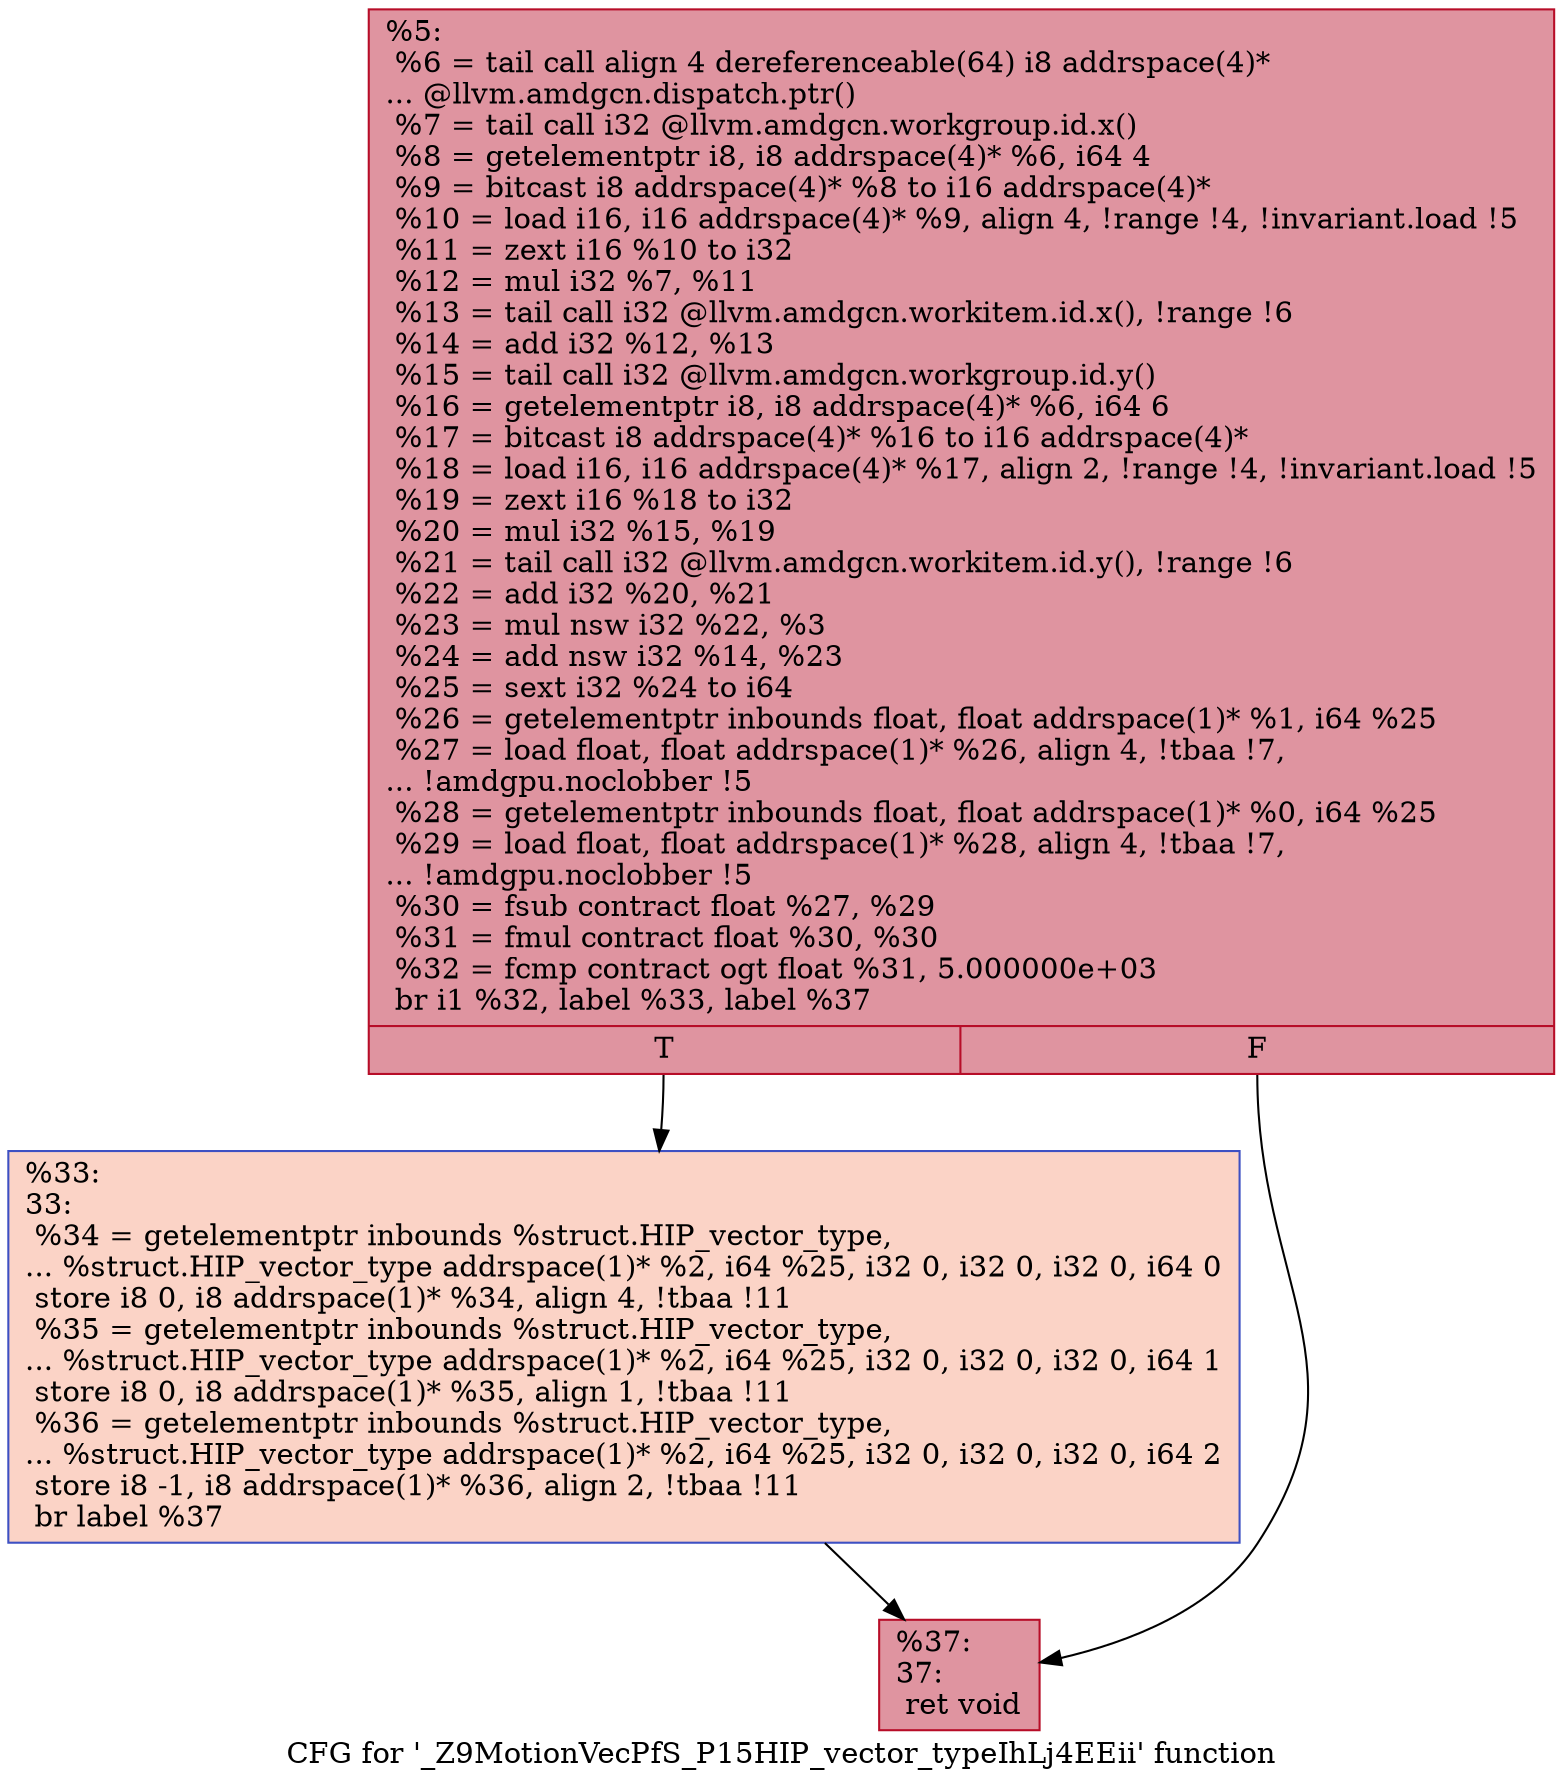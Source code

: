 digraph "CFG for '_Z9MotionVecPfS_P15HIP_vector_typeIhLj4EEii' function" {
	label="CFG for '_Z9MotionVecPfS_P15HIP_vector_typeIhLj4EEii' function";

	Node0x62fa210 [shape=record,color="#b70d28ff", style=filled, fillcolor="#b70d2870",label="{%5:\l  %6 = tail call align 4 dereferenceable(64) i8 addrspace(4)*\l... @llvm.amdgcn.dispatch.ptr()\l  %7 = tail call i32 @llvm.amdgcn.workgroup.id.x()\l  %8 = getelementptr i8, i8 addrspace(4)* %6, i64 4\l  %9 = bitcast i8 addrspace(4)* %8 to i16 addrspace(4)*\l  %10 = load i16, i16 addrspace(4)* %9, align 4, !range !4, !invariant.load !5\l  %11 = zext i16 %10 to i32\l  %12 = mul i32 %7, %11\l  %13 = tail call i32 @llvm.amdgcn.workitem.id.x(), !range !6\l  %14 = add i32 %12, %13\l  %15 = tail call i32 @llvm.amdgcn.workgroup.id.y()\l  %16 = getelementptr i8, i8 addrspace(4)* %6, i64 6\l  %17 = bitcast i8 addrspace(4)* %16 to i16 addrspace(4)*\l  %18 = load i16, i16 addrspace(4)* %17, align 2, !range !4, !invariant.load !5\l  %19 = zext i16 %18 to i32\l  %20 = mul i32 %15, %19\l  %21 = tail call i32 @llvm.amdgcn.workitem.id.y(), !range !6\l  %22 = add i32 %20, %21\l  %23 = mul nsw i32 %22, %3\l  %24 = add nsw i32 %14, %23\l  %25 = sext i32 %24 to i64\l  %26 = getelementptr inbounds float, float addrspace(1)* %1, i64 %25\l  %27 = load float, float addrspace(1)* %26, align 4, !tbaa !7,\l... !amdgpu.noclobber !5\l  %28 = getelementptr inbounds float, float addrspace(1)* %0, i64 %25\l  %29 = load float, float addrspace(1)* %28, align 4, !tbaa !7,\l... !amdgpu.noclobber !5\l  %30 = fsub contract float %27, %29\l  %31 = fmul contract float %30, %30\l  %32 = fcmp contract ogt float %31, 5.000000e+03\l  br i1 %32, label %33, label %37\l|{<s0>T|<s1>F}}"];
	Node0x62fa210:s0 -> Node0x62fd010;
	Node0x62fa210:s1 -> Node0x62fd0a0;
	Node0x62fd010 [shape=record,color="#3d50c3ff", style=filled, fillcolor="#f59c7d70",label="{%33:\l33:                                               \l  %34 = getelementptr inbounds %struct.HIP_vector_type,\l... %struct.HIP_vector_type addrspace(1)* %2, i64 %25, i32 0, i32 0, i32 0, i64 0\l  store i8 0, i8 addrspace(1)* %34, align 4, !tbaa !11\l  %35 = getelementptr inbounds %struct.HIP_vector_type,\l... %struct.HIP_vector_type addrspace(1)* %2, i64 %25, i32 0, i32 0, i32 0, i64 1\l  store i8 0, i8 addrspace(1)* %35, align 1, !tbaa !11\l  %36 = getelementptr inbounds %struct.HIP_vector_type,\l... %struct.HIP_vector_type addrspace(1)* %2, i64 %25, i32 0, i32 0, i32 0, i64 2\l  store i8 -1, i8 addrspace(1)* %36, align 2, !tbaa !11\l  br label %37\l}"];
	Node0x62fd010 -> Node0x62fd0a0;
	Node0x62fd0a0 [shape=record,color="#b70d28ff", style=filled, fillcolor="#b70d2870",label="{%37:\l37:                                               \l  ret void\l}"];
}
